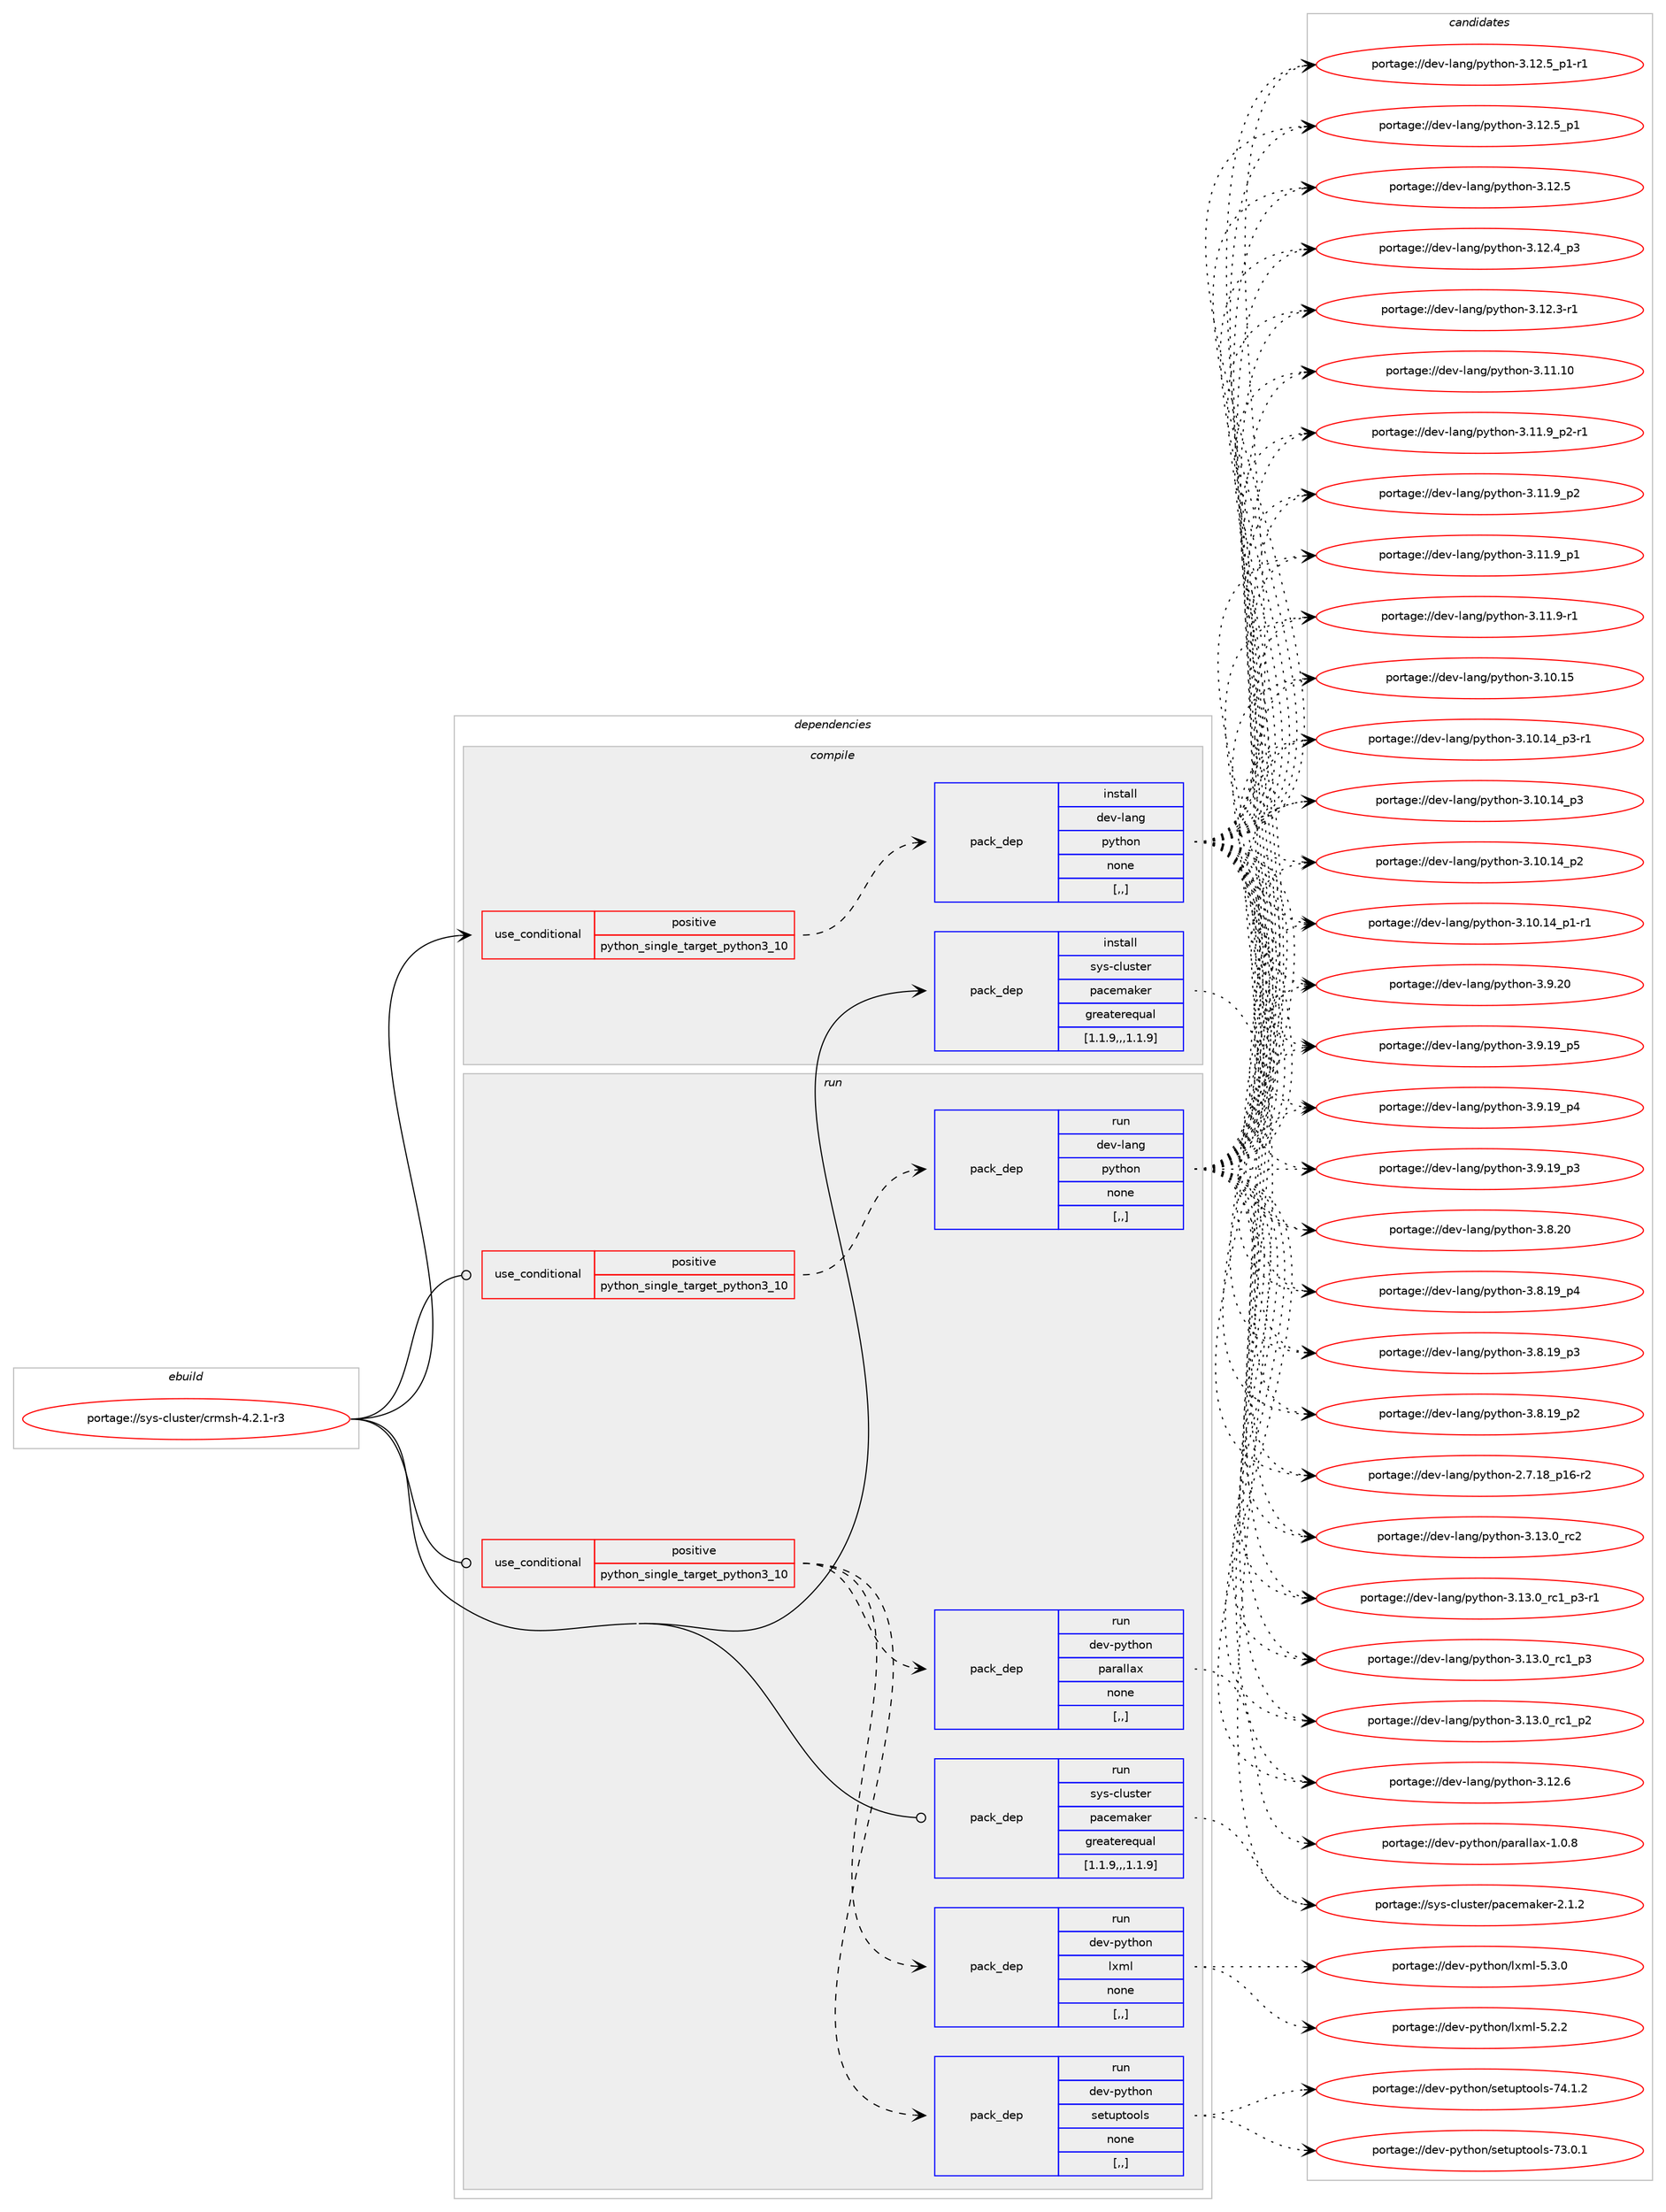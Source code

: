 digraph prolog {

# *************
# Graph options
# *************

newrank=true;
concentrate=true;
compound=true;
graph [rankdir=LR,fontname=Helvetica,fontsize=10,ranksep=1.5];#, ranksep=2.5, nodesep=0.2];
edge  [arrowhead=vee];
node  [fontname=Helvetica,fontsize=10];

# **********
# The ebuild
# **********

subgraph cluster_leftcol {
color=gray;
label=<<i>ebuild</i>>;
id [label="portage://sys-cluster/crmsh-4.2.1-r3", color=red, width=4, href="../sys-cluster/crmsh-4.2.1-r3.svg"];
}

# ****************
# The dependencies
# ****************

subgraph cluster_midcol {
color=gray;
label=<<i>dependencies</i>>;
subgraph cluster_compile {
fillcolor="#eeeeee";
style=filled;
label=<<i>compile</i>>;
subgraph cond248374 {
dependency941289 [label=<<TABLE BORDER="0" CELLBORDER="1" CELLSPACING="0" CELLPADDING="4"><TR><TD ROWSPAN="3" CELLPADDING="10">use_conditional</TD></TR><TR><TD>positive</TD></TR><TR><TD>python_single_target_python3_10</TD></TR></TABLE>>, shape=none, color=red];
subgraph pack686223 {
dependency941290 [label=<<TABLE BORDER="0" CELLBORDER="1" CELLSPACING="0" CELLPADDING="4" WIDTH="220"><TR><TD ROWSPAN="6" CELLPADDING="30">pack_dep</TD></TR><TR><TD WIDTH="110">install</TD></TR><TR><TD>dev-lang</TD></TR><TR><TD>python</TD></TR><TR><TD>none</TD></TR><TR><TD>[,,]</TD></TR></TABLE>>, shape=none, color=blue];
}
dependency941289:e -> dependency941290:w [weight=20,style="dashed",arrowhead="vee"];
}
id:e -> dependency941289:w [weight=20,style="solid",arrowhead="vee"];
subgraph pack686224 {
dependency941291 [label=<<TABLE BORDER="0" CELLBORDER="1" CELLSPACING="0" CELLPADDING="4" WIDTH="220"><TR><TD ROWSPAN="6" CELLPADDING="30">pack_dep</TD></TR><TR><TD WIDTH="110">install</TD></TR><TR><TD>sys-cluster</TD></TR><TR><TD>pacemaker</TD></TR><TR><TD>greaterequal</TD></TR><TR><TD>[1.1.9,,,1.1.9]</TD></TR></TABLE>>, shape=none, color=blue];
}
id:e -> dependency941291:w [weight=20,style="solid",arrowhead="vee"];
}
subgraph cluster_compileandrun {
fillcolor="#eeeeee";
style=filled;
label=<<i>compile and run</i>>;
}
subgraph cluster_run {
fillcolor="#eeeeee";
style=filled;
label=<<i>run</i>>;
subgraph cond248375 {
dependency941292 [label=<<TABLE BORDER="0" CELLBORDER="1" CELLSPACING="0" CELLPADDING="4"><TR><TD ROWSPAN="3" CELLPADDING="10">use_conditional</TD></TR><TR><TD>positive</TD></TR><TR><TD>python_single_target_python3_10</TD></TR></TABLE>>, shape=none, color=red];
subgraph pack686225 {
dependency941293 [label=<<TABLE BORDER="0" CELLBORDER="1" CELLSPACING="0" CELLPADDING="4" WIDTH="220"><TR><TD ROWSPAN="6" CELLPADDING="30">pack_dep</TD></TR><TR><TD WIDTH="110">run</TD></TR><TR><TD>dev-lang</TD></TR><TR><TD>python</TD></TR><TR><TD>none</TD></TR><TR><TD>[,,]</TD></TR></TABLE>>, shape=none, color=blue];
}
dependency941292:e -> dependency941293:w [weight=20,style="dashed",arrowhead="vee"];
}
id:e -> dependency941292:w [weight=20,style="solid",arrowhead="odot"];
subgraph cond248376 {
dependency941294 [label=<<TABLE BORDER="0" CELLBORDER="1" CELLSPACING="0" CELLPADDING="4"><TR><TD ROWSPAN="3" CELLPADDING="10">use_conditional</TD></TR><TR><TD>positive</TD></TR><TR><TD>python_single_target_python3_10</TD></TR></TABLE>>, shape=none, color=red];
subgraph pack686226 {
dependency941295 [label=<<TABLE BORDER="0" CELLBORDER="1" CELLSPACING="0" CELLPADDING="4" WIDTH="220"><TR><TD ROWSPAN="6" CELLPADDING="30">pack_dep</TD></TR><TR><TD WIDTH="110">run</TD></TR><TR><TD>dev-python</TD></TR><TR><TD>lxml</TD></TR><TR><TD>none</TD></TR><TR><TD>[,,]</TD></TR></TABLE>>, shape=none, color=blue];
}
dependency941294:e -> dependency941295:w [weight=20,style="dashed",arrowhead="vee"];
subgraph pack686227 {
dependency941296 [label=<<TABLE BORDER="0" CELLBORDER="1" CELLSPACING="0" CELLPADDING="4" WIDTH="220"><TR><TD ROWSPAN="6" CELLPADDING="30">pack_dep</TD></TR><TR><TD WIDTH="110">run</TD></TR><TR><TD>dev-python</TD></TR><TR><TD>parallax</TD></TR><TR><TD>none</TD></TR><TR><TD>[,,]</TD></TR></TABLE>>, shape=none, color=blue];
}
dependency941294:e -> dependency941296:w [weight=20,style="dashed",arrowhead="vee"];
subgraph pack686228 {
dependency941297 [label=<<TABLE BORDER="0" CELLBORDER="1" CELLSPACING="0" CELLPADDING="4" WIDTH="220"><TR><TD ROWSPAN="6" CELLPADDING="30">pack_dep</TD></TR><TR><TD WIDTH="110">run</TD></TR><TR><TD>dev-python</TD></TR><TR><TD>setuptools</TD></TR><TR><TD>none</TD></TR><TR><TD>[,,]</TD></TR></TABLE>>, shape=none, color=blue];
}
dependency941294:e -> dependency941297:w [weight=20,style="dashed",arrowhead="vee"];
}
id:e -> dependency941294:w [weight=20,style="solid",arrowhead="odot"];
subgraph pack686229 {
dependency941298 [label=<<TABLE BORDER="0" CELLBORDER="1" CELLSPACING="0" CELLPADDING="4" WIDTH="220"><TR><TD ROWSPAN="6" CELLPADDING="30">pack_dep</TD></TR><TR><TD WIDTH="110">run</TD></TR><TR><TD>sys-cluster</TD></TR><TR><TD>pacemaker</TD></TR><TR><TD>greaterequal</TD></TR><TR><TD>[1.1.9,,,1.1.9]</TD></TR></TABLE>>, shape=none, color=blue];
}
id:e -> dependency941298:w [weight=20,style="solid",arrowhead="odot"];
}
}

# **************
# The candidates
# **************

subgraph cluster_choices {
rank=same;
color=gray;
label=<<i>candidates</i>>;

subgraph choice686223 {
color=black;
nodesep=1;
choice10010111845108971101034711212111610411111045514649514648951149950 [label="portage://dev-lang/python-3.13.0_rc2", color=red, width=4,href="../dev-lang/python-3.13.0_rc2.svg"];
choice1001011184510897110103471121211161041111104551464951464895114994995112514511449 [label="portage://dev-lang/python-3.13.0_rc1_p3-r1", color=red, width=4,href="../dev-lang/python-3.13.0_rc1_p3-r1.svg"];
choice100101118451089711010347112121116104111110455146495146489511499499511251 [label="portage://dev-lang/python-3.13.0_rc1_p3", color=red, width=4,href="../dev-lang/python-3.13.0_rc1_p3.svg"];
choice100101118451089711010347112121116104111110455146495146489511499499511250 [label="portage://dev-lang/python-3.13.0_rc1_p2", color=red, width=4,href="../dev-lang/python-3.13.0_rc1_p2.svg"];
choice10010111845108971101034711212111610411111045514649504654 [label="portage://dev-lang/python-3.12.6", color=red, width=4,href="../dev-lang/python-3.12.6.svg"];
choice1001011184510897110103471121211161041111104551464950465395112494511449 [label="portage://dev-lang/python-3.12.5_p1-r1", color=red, width=4,href="../dev-lang/python-3.12.5_p1-r1.svg"];
choice100101118451089711010347112121116104111110455146495046539511249 [label="portage://dev-lang/python-3.12.5_p1", color=red, width=4,href="../dev-lang/python-3.12.5_p1.svg"];
choice10010111845108971101034711212111610411111045514649504653 [label="portage://dev-lang/python-3.12.5", color=red, width=4,href="../dev-lang/python-3.12.5.svg"];
choice100101118451089711010347112121116104111110455146495046529511251 [label="portage://dev-lang/python-3.12.4_p3", color=red, width=4,href="../dev-lang/python-3.12.4_p3.svg"];
choice100101118451089711010347112121116104111110455146495046514511449 [label="portage://dev-lang/python-3.12.3-r1", color=red, width=4,href="../dev-lang/python-3.12.3-r1.svg"];
choice1001011184510897110103471121211161041111104551464949464948 [label="portage://dev-lang/python-3.11.10", color=red, width=4,href="../dev-lang/python-3.11.10.svg"];
choice1001011184510897110103471121211161041111104551464949465795112504511449 [label="portage://dev-lang/python-3.11.9_p2-r1", color=red, width=4,href="../dev-lang/python-3.11.9_p2-r1.svg"];
choice100101118451089711010347112121116104111110455146494946579511250 [label="portage://dev-lang/python-3.11.9_p2", color=red, width=4,href="../dev-lang/python-3.11.9_p2.svg"];
choice100101118451089711010347112121116104111110455146494946579511249 [label="portage://dev-lang/python-3.11.9_p1", color=red, width=4,href="../dev-lang/python-3.11.9_p1.svg"];
choice100101118451089711010347112121116104111110455146494946574511449 [label="portage://dev-lang/python-3.11.9-r1", color=red, width=4,href="../dev-lang/python-3.11.9-r1.svg"];
choice1001011184510897110103471121211161041111104551464948464953 [label="portage://dev-lang/python-3.10.15", color=red, width=4,href="../dev-lang/python-3.10.15.svg"];
choice100101118451089711010347112121116104111110455146494846495295112514511449 [label="portage://dev-lang/python-3.10.14_p3-r1", color=red, width=4,href="../dev-lang/python-3.10.14_p3-r1.svg"];
choice10010111845108971101034711212111610411111045514649484649529511251 [label="portage://dev-lang/python-3.10.14_p3", color=red, width=4,href="../dev-lang/python-3.10.14_p3.svg"];
choice10010111845108971101034711212111610411111045514649484649529511250 [label="portage://dev-lang/python-3.10.14_p2", color=red, width=4,href="../dev-lang/python-3.10.14_p2.svg"];
choice100101118451089711010347112121116104111110455146494846495295112494511449 [label="portage://dev-lang/python-3.10.14_p1-r1", color=red, width=4,href="../dev-lang/python-3.10.14_p1-r1.svg"];
choice10010111845108971101034711212111610411111045514657465048 [label="portage://dev-lang/python-3.9.20", color=red, width=4,href="../dev-lang/python-3.9.20.svg"];
choice100101118451089711010347112121116104111110455146574649579511253 [label="portage://dev-lang/python-3.9.19_p5", color=red, width=4,href="../dev-lang/python-3.9.19_p5.svg"];
choice100101118451089711010347112121116104111110455146574649579511252 [label="portage://dev-lang/python-3.9.19_p4", color=red, width=4,href="../dev-lang/python-3.9.19_p4.svg"];
choice100101118451089711010347112121116104111110455146574649579511251 [label="portage://dev-lang/python-3.9.19_p3", color=red, width=4,href="../dev-lang/python-3.9.19_p3.svg"];
choice10010111845108971101034711212111610411111045514656465048 [label="portage://dev-lang/python-3.8.20", color=red, width=4,href="../dev-lang/python-3.8.20.svg"];
choice100101118451089711010347112121116104111110455146564649579511252 [label="portage://dev-lang/python-3.8.19_p4", color=red, width=4,href="../dev-lang/python-3.8.19_p4.svg"];
choice100101118451089711010347112121116104111110455146564649579511251 [label="portage://dev-lang/python-3.8.19_p3", color=red, width=4,href="../dev-lang/python-3.8.19_p3.svg"];
choice100101118451089711010347112121116104111110455146564649579511250 [label="portage://dev-lang/python-3.8.19_p2", color=red, width=4,href="../dev-lang/python-3.8.19_p2.svg"];
choice100101118451089711010347112121116104111110455046554649569511249544511450 [label="portage://dev-lang/python-2.7.18_p16-r2", color=red, width=4,href="../dev-lang/python-2.7.18_p16-r2.svg"];
dependency941290:e -> choice10010111845108971101034711212111610411111045514649514648951149950:w [style=dotted,weight="100"];
dependency941290:e -> choice1001011184510897110103471121211161041111104551464951464895114994995112514511449:w [style=dotted,weight="100"];
dependency941290:e -> choice100101118451089711010347112121116104111110455146495146489511499499511251:w [style=dotted,weight="100"];
dependency941290:e -> choice100101118451089711010347112121116104111110455146495146489511499499511250:w [style=dotted,weight="100"];
dependency941290:e -> choice10010111845108971101034711212111610411111045514649504654:w [style=dotted,weight="100"];
dependency941290:e -> choice1001011184510897110103471121211161041111104551464950465395112494511449:w [style=dotted,weight="100"];
dependency941290:e -> choice100101118451089711010347112121116104111110455146495046539511249:w [style=dotted,weight="100"];
dependency941290:e -> choice10010111845108971101034711212111610411111045514649504653:w [style=dotted,weight="100"];
dependency941290:e -> choice100101118451089711010347112121116104111110455146495046529511251:w [style=dotted,weight="100"];
dependency941290:e -> choice100101118451089711010347112121116104111110455146495046514511449:w [style=dotted,weight="100"];
dependency941290:e -> choice1001011184510897110103471121211161041111104551464949464948:w [style=dotted,weight="100"];
dependency941290:e -> choice1001011184510897110103471121211161041111104551464949465795112504511449:w [style=dotted,weight="100"];
dependency941290:e -> choice100101118451089711010347112121116104111110455146494946579511250:w [style=dotted,weight="100"];
dependency941290:e -> choice100101118451089711010347112121116104111110455146494946579511249:w [style=dotted,weight="100"];
dependency941290:e -> choice100101118451089711010347112121116104111110455146494946574511449:w [style=dotted,weight="100"];
dependency941290:e -> choice1001011184510897110103471121211161041111104551464948464953:w [style=dotted,weight="100"];
dependency941290:e -> choice100101118451089711010347112121116104111110455146494846495295112514511449:w [style=dotted,weight="100"];
dependency941290:e -> choice10010111845108971101034711212111610411111045514649484649529511251:w [style=dotted,weight="100"];
dependency941290:e -> choice10010111845108971101034711212111610411111045514649484649529511250:w [style=dotted,weight="100"];
dependency941290:e -> choice100101118451089711010347112121116104111110455146494846495295112494511449:w [style=dotted,weight="100"];
dependency941290:e -> choice10010111845108971101034711212111610411111045514657465048:w [style=dotted,weight="100"];
dependency941290:e -> choice100101118451089711010347112121116104111110455146574649579511253:w [style=dotted,weight="100"];
dependency941290:e -> choice100101118451089711010347112121116104111110455146574649579511252:w [style=dotted,weight="100"];
dependency941290:e -> choice100101118451089711010347112121116104111110455146574649579511251:w [style=dotted,weight="100"];
dependency941290:e -> choice10010111845108971101034711212111610411111045514656465048:w [style=dotted,weight="100"];
dependency941290:e -> choice100101118451089711010347112121116104111110455146564649579511252:w [style=dotted,weight="100"];
dependency941290:e -> choice100101118451089711010347112121116104111110455146564649579511251:w [style=dotted,weight="100"];
dependency941290:e -> choice100101118451089711010347112121116104111110455146564649579511250:w [style=dotted,weight="100"];
dependency941290:e -> choice100101118451089711010347112121116104111110455046554649569511249544511450:w [style=dotted,weight="100"];
}
subgraph choice686224 {
color=black;
nodesep=1;
choice115121115459910811711511610111447112979910110997107101114455046494650 [label="portage://sys-cluster/pacemaker-2.1.2", color=red, width=4,href="../sys-cluster/pacemaker-2.1.2.svg"];
dependency941291:e -> choice115121115459910811711511610111447112979910110997107101114455046494650:w [style=dotted,weight="100"];
}
subgraph choice686225 {
color=black;
nodesep=1;
choice10010111845108971101034711212111610411111045514649514648951149950 [label="portage://dev-lang/python-3.13.0_rc2", color=red, width=4,href="../dev-lang/python-3.13.0_rc2.svg"];
choice1001011184510897110103471121211161041111104551464951464895114994995112514511449 [label="portage://dev-lang/python-3.13.0_rc1_p3-r1", color=red, width=4,href="../dev-lang/python-3.13.0_rc1_p3-r1.svg"];
choice100101118451089711010347112121116104111110455146495146489511499499511251 [label="portage://dev-lang/python-3.13.0_rc1_p3", color=red, width=4,href="../dev-lang/python-3.13.0_rc1_p3.svg"];
choice100101118451089711010347112121116104111110455146495146489511499499511250 [label="portage://dev-lang/python-3.13.0_rc1_p2", color=red, width=4,href="../dev-lang/python-3.13.0_rc1_p2.svg"];
choice10010111845108971101034711212111610411111045514649504654 [label="portage://dev-lang/python-3.12.6", color=red, width=4,href="../dev-lang/python-3.12.6.svg"];
choice1001011184510897110103471121211161041111104551464950465395112494511449 [label="portage://dev-lang/python-3.12.5_p1-r1", color=red, width=4,href="../dev-lang/python-3.12.5_p1-r1.svg"];
choice100101118451089711010347112121116104111110455146495046539511249 [label="portage://dev-lang/python-3.12.5_p1", color=red, width=4,href="../dev-lang/python-3.12.5_p1.svg"];
choice10010111845108971101034711212111610411111045514649504653 [label="portage://dev-lang/python-3.12.5", color=red, width=4,href="../dev-lang/python-3.12.5.svg"];
choice100101118451089711010347112121116104111110455146495046529511251 [label="portage://dev-lang/python-3.12.4_p3", color=red, width=4,href="../dev-lang/python-3.12.4_p3.svg"];
choice100101118451089711010347112121116104111110455146495046514511449 [label="portage://dev-lang/python-3.12.3-r1", color=red, width=4,href="../dev-lang/python-3.12.3-r1.svg"];
choice1001011184510897110103471121211161041111104551464949464948 [label="portage://dev-lang/python-3.11.10", color=red, width=4,href="../dev-lang/python-3.11.10.svg"];
choice1001011184510897110103471121211161041111104551464949465795112504511449 [label="portage://dev-lang/python-3.11.9_p2-r1", color=red, width=4,href="../dev-lang/python-3.11.9_p2-r1.svg"];
choice100101118451089711010347112121116104111110455146494946579511250 [label="portage://dev-lang/python-3.11.9_p2", color=red, width=4,href="../dev-lang/python-3.11.9_p2.svg"];
choice100101118451089711010347112121116104111110455146494946579511249 [label="portage://dev-lang/python-3.11.9_p1", color=red, width=4,href="../dev-lang/python-3.11.9_p1.svg"];
choice100101118451089711010347112121116104111110455146494946574511449 [label="portage://dev-lang/python-3.11.9-r1", color=red, width=4,href="../dev-lang/python-3.11.9-r1.svg"];
choice1001011184510897110103471121211161041111104551464948464953 [label="portage://dev-lang/python-3.10.15", color=red, width=4,href="../dev-lang/python-3.10.15.svg"];
choice100101118451089711010347112121116104111110455146494846495295112514511449 [label="portage://dev-lang/python-3.10.14_p3-r1", color=red, width=4,href="../dev-lang/python-3.10.14_p3-r1.svg"];
choice10010111845108971101034711212111610411111045514649484649529511251 [label="portage://dev-lang/python-3.10.14_p3", color=red, width=4,href="../dev-lang/python-3.10.14_p3.svg"];
choice10010111845108971101034711212111610411111045514649484649529511250 [label="portage://dev-lang/python-3.10.14_p2", color=red, width=4,href="../dev-lang/python-3.10.14_p2.svg"];
choice100101118451089711010347112121116104111110455146494846495295112494511449 [label="portage://dev-lang/python-3.10.14_p1-r1", color=red, width=4,href="../dev-lang/python-3.10.14_p1-r1.svg"];
choice10010111845108971101034711212111610411111045514657465048 [label="portage://dev-lang/python-3.9.20", color=red, width=4,href="../dev-lang/python-3.9.20.svg"];
choice100101118451089711010347112121116104111110455146574649579511253 [label="portage://dev-lang/python-3.9.19_p5", color=red, width=4,href="../dev-lang/python-3.9.19_p5.svg"];
choice100101118451089711010347112121116104111110455146574649579511252 [label="portage://dev-lang/python-3.9.19_p4", color=red, width=4,href="../dev-lang/python-3.9.19_p4.svg"];
choice100101118451089711010347112121116104111110455146574649579511251 [label="portage://dev-lang/python-3.9.19_p3", color=red, width=4,href="../dev-lang/python-3.9.19_p3.svg"];
choice10010111845108971101034711212111610411111045514656465048 [label="portage://dev-lang/python-3.8.20", color=red, width=4,href="../dev-lang/python-3.8.20.svg"];
choice100101118451089711010347112121116104111110455146564649579511252 [label="portage://dev-lang/python-3.8.19_p4", color=red, width=4,href="../dev-lang/python-3.8.19_p4.svg"];
choice100101118451089711010347112121116104111110455146564649579511251 [label="portage://dev-lang/python-3.8.19_p3", color=red, width=4,href="../dev-lang/python-3.8.19_p3.svg"];
choice100101118451089711010347112121116104111110455146564649579511250 [label="portage://dev-lang/python-3.8.19_p2", color=red, width=4,href="../dev-lang/python-3.8.19_p2.svg"];
choice100101118451089711010347112121116104111110455046554649569511249544511450 [label="portage://dev-lang/python-2.7.18_p16-r2", color=red, width=4,href="../dev-lang/python-2.7.18_p16-r2.svg"];
dependency941293:e -> choice10010111845108971101034711212111610411111045514649514648951149950:w [style=dotted,weight="100"];
dependency941293:e -> choice1001011184510897110103471121211161041111104551464951464895114994995112514511449:w [style=dotted,weight="100"];
dependency941293:e -> choice100101118451089711010347112121116104111110455146495146489511499499511251:w [style=dotted,weight="100"];
dependency941293:e -> choice100101118451089711010347112121116104111110455146495146489511499499511250:w [style=dotted,weight="100"];
dependency941293:e -> choice10010111845108971101034711212111610411111045514649504654:w [style=dotted,weight="100"];
dependency941293:e -> choice1001011184510897110103471121211161041111104551464950465395112494511449:w [style=dotted,weight="100"];
dependency941293:e -> choice100101118451089711010347112121116104111110455146495046539511249:w [style=dotted,weight="100"];
dependency941293:e -> choice10010111845108971101034711212111610411111045514649504653:w [style=dotted,weight="100"];
dependency941293:e -> choice100101118451089711010347112121116104111110455146495046529511251:w [style=dotted,weight="100"];
dependency941293:e -> choice100101118451089711010347112121116104111110455146495046514511449:w [style=dotted,weight="100"];
dependency941293:e -> choice1001011184510897110103471121211161041111104551464949464948:w [style=dotted,weight="100"];
dependency941293:e -> choice1001011184510897110103471121211161041111104551464949465795112504511449:w [style=dotted,weight="100"];
dependency941293:e -> choice100101118451089711010347112121116104111110455146494946579511250:w [style=dotted,weight="100"];
dependency941293:e -> choice100101118451089711010347112121116104111110455146494946579511249:w [style=dotted,weight="100"];
dependency941293:e -> choice100101118451089711010347112121116104111110455146494946574511449:w [style=dotted,weight="100"];
dependency941293:e -> choice1001011184510897110103471121211161041111104551464948464953:w [style=dotted,weight="100"];
dependency941293:e -> choice100101118451089711010347112121116104111110455146494846495295112514511449:w [style=dotted,weight="100"];
dependency941293:e -> choice10010111845108971101034711212111610411111045514649484649529511251:w [style=dotted,weight="100"];
dependency941293:e -> choice10010111845108971101034711212111610411111045514649484649529511250:w [style=dotted,weight="100"];
dependency941293:e -> choice100101118451089711010347112121116104111110455146494846495295112494511449:w [style=dotted,weight="100"];
dependency941293:e -> choice10010111845108971101034711212111610411111045514657465048:w [style=dotted,weight="100"];
dependency941293:e -> choice100101118451089711010347112121116104111110455146574649579511253:w [style=dotted,weight="100"];
dependency941293:e -> choice100101118451089711010347112121116104111110455146574649579511252:w [style=dotted,weight="100"];
dependency941293:e -> choice100101118451089711010347112121116104111110455146574649579511251:w [style=dotted,weight="100"];
dependency941293:e -> choice10010111845108971101034711212111610411111045514656465048:w [style=dotted,weight="100"];
dependency941293:e -> choice100101118451089711010347112121116104111110455146564649579511252:w [style=dotted,weight="100"];
dependency941293:e -> choice100101118451089711010347112121116104111110455146564649579511251:w [style=dotted,weight="100"];
dependency941293:e -> choice100101118451089711010347112121116104111110455146564649579511250:w [style=dotted,weight="100"];
dependency941293:e -> choice100101118451089711010347112121116104111110455046554649569511249544511450:w [style=dotted,weight="100"];
}
subgraph choice686226 {
color=black;
nodesep=1;
choice1001011184511212111610411111047108120109108455346514648 [label="portage://dev-python/lxml-5.3.0", color=red, width=4,href="../dev-python/lxml-5.3.0.svg"];
choice1001011184511212111610411111047108120109108455346504650 [label="portage://dev-python/lxml-5.2.2", color=red, width=4,href="../dev-python/lxml-5.2.2.svg"];
dependency941295:e -> choice1001011184511212111610411111047108120109108455346514648:w [style=dotted,weight="100"];
dependency941295:e -> choice1001011184511212111610411111047108120109108455346504650:w [style=dotted,weight="100"];
}
subgraph choice686227 {
color=black;
nodesep=1;
choice1001011184511212111610411111047112971149710810897120454946484656 [label="portage://dev-python/parallax-1.0.8", color=red, width=4,href="../dev-python/parallax-1.0.8.svg"];
dependency941296:e -> choice1001011184511212111610411111047112971149710810897120454946484656:w [style=dotted,weight="100"];
}
subgraph choice686228 {
color=black;
nodesep=1;
choice100101118451121211161041111104711510111611711211611111110811545555246494650 [label="portage://dev-python/setuptools-74.1.2", color=red, width=4,href="../dev-python/setuptools-74.1.2.svg"];
choice100101118451121211161041111104711510111611711211611111110811545555146484649 [label="portage://dev-python/setuptools-73.0.1", color=red, width=4,href="../dev-python/setuptools-73.0.1.svg"];
dependency941297:e -> choice100101118451121211161041111104711510111611711211611111110811545555246494650:w [style=dotted,weight="100"];
dependency941297:e -> choice100101118451121211161041111104711510111611711211611111110811545555146484649:w [style=dotted,weight="100"];
}
subgraph choice686229 {
color=black;
nodesep=1;
choice115121115459910811711511610111447112979910110997107101114455046494650 [label="portage://sys-cluster/pacemaker-2.1.2", color=red, width=4,href="../sys-cluster/pacemaker-2.1.2.svg"];
dependency941298:e -> choice115121115459910811711511610111447112979910110997107101114455046494650:w [style=dotted,weight="100"];
}
}

}
